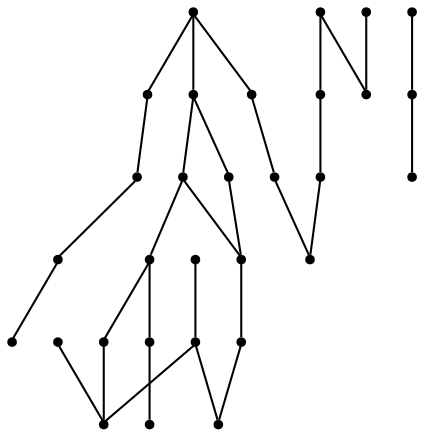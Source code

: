 graph {
  node [shape=point,comment="{\"directed\":false,\"doi\":\"10.1007/3-540-45848-4_2\",\"figure\":\"1 (4)\"}"]

  v0 [pos="1903.5833994547527,2002.3402616712792"]
  v1 [pos="1903.583399454753,2060.5904346042216"]
  v2 [pos="1901.0833740234375,2118.0901294284404"]
  v3 [pos="1900.3332773844402,2174.340256585016"]
  v4 [pos="1899.8332977294924,2284.0902413262265"]
  v5 [pos="1899.3333180745444,2225.84019554986"]
  v6 [pos="1844.0832773844404,2224.840236239964"]
  v7 [pos="1853.3332824707034,2060.5904346042216"]
  v8 [pos="1839.5791371663413,2170.4526986016176"]
  v9 [pos="1802.9582977294922,2120.090302361383"]
  v10 [pos="1802.9582977294924,2002.3402616712792"]
  v11 [pos="1798.3333587646487,2283.090282016331"]
  v12 [pos="1802.9667536417646,2060.6735950046123"]
  v13 [pos="1759.0499242146811,2238.6276965671123"]
  v14 [pos="1752.5833129882815,2176.3403023613832"]
  v15 [pos="1752.5833129882812,2060.5904346042216"]
  v16 [pos="1752.5833129882812,2120.0903023613832"]
  v17 [pos="1702.0833333333335,2285.090200636123"]
  v18 [pos="1702.3333231608074,2225.84019554986"]
  v19 [pos="1702.3333231608076,2120.0903023613832"]
  v20 [pos="1701.8333435058596,2001.3403023613832"]
  v21 [pos="1702.3333231608074,2060.5904346042216"]
  v22 [pos="1702.2958119710288,2176.3568962944887"]
  v23 [pos="1627.3625691731772,2224.8528247409404"]
  v24 [pos="1658.5833231608074,2058.7151294284404"]
  v25 [pos="1658.5833231608076,2117.090170118545"]
  v26 [pos="1658.5833231608076,2177.340261671279"]
  v27 [pos="1627.3625691731772,2057.723562452529"]
  v28 [pos="1627.3625691731772,2117.040197584365"]
  v29 [pos="1627.3625691731772,2174.3902291191957"]

  v23 -- v29 [id="-2",pos="1627.3625691731772,2224.8528247409404 1627.3625691731772,2174.3902291191957 1627.3625691731772,2174.3902291191957 1627.3625691731772,2174.3902291191957"]
  v29 -- v28 [id="-4",pos="1627.3625691731772,2174.3902291191957 1627.3625691731772,2117.040197584365 1627.3625691731772,2117.040197584365 1627.3625691731772,2117.040197584365"]
  v17 -- v23 [id="-8",pos="1702.0833333333335,2285.090200636123 1627.3625691731772,2224.8528247409404 1627.3625691731772,2224.8528247409404 1627.3625691731772,2224.8528247409404"]
  v17 -- v13 [id="-25",pos="1702.0833333333335,2285.090200636123 1759.0499242146811,2238.6276965671123 1759.0499242146811,2238.6276965671123 1759.0499242146811,2238.6276965671123"]
  v13 -- v8 [id="-32",pos="1759.0499242146811,2238.6276965671123 1839.5791371663413,2170.4526986016176 1839.5791371663413,2170.4526986016176 1839.5791371663413,2170.4526986016176"]
  v9 -- v12 [id="-46",pos="1802.9582977294922,2120.090302361383 1802.9667536417646,2060.6735950046123 1802.9667536417646,2060.6735950046123 1802.9667536417646,2060.6735950046123"]
  v28 -- v27 [id="-51",pos="1627.3625691731772,2117.040197584365 1627.3625691731772,2057.723562452529 1627.3625691731772,2057.723562452529 1627.3625691731772,2057.723562452529"]
  v18 -- v22 [id="-56",pos="1702.3333231608074,2225.84019554986 1702.2958119710288,2176.3568962944887 1702.2958119710288,2176.3568962944887 1702.2958119710288,2176.3568962944887"]
  v1 -- v0 [id="-5",pos="1903.583399454753,2060.5904346042216 1903.5833994547527,2002.3402616712792 1903.5833994547527,2002.3402616712792 1903.5833994547527,2002.3402616712792"]
  v26 -- v25 [id="-10",pos="1658.5833231608076,2177.340261671279 1658.5833231608076,2117.090170118545 1658.5833231608076,2117.090170118545 1658.5833231608076,2117.090170118545"]
  v17 -- v18 [id="-14",pos="1702.0833333333335,2285.090200636123 1702.3333231608074,2225.84019554986 1702.3333231608074,2225.84019554986 1702.3333231608074,2225.84019554986"]
  v21 -- v20 [id="-15",pos="1702.3333231608074,2060.5904346042216 1701.8333435058596,2001.3403023613832 1701.8333435058596,2001.3403023613832 1701.8333435058596,2001.3403023613832"]
  v3 -- v2 [id="-16",pos="1900.3332773844402,2174.340256585016 1901.0833740234375,2118.0901294284404 1901.0833740234375,2118.0901294284404 1901.0833740234375,2118.0901294284404"]
  v22 -- v19 [id="-18",pos="1702.2958119710288,2176.3568962944887 1702.3333231608076,2120.0903023613832 1702.3333231608076,2120.0903023613832 1702.3333231608076,2120.0903023613832"]
  v19 -- v21 [id="-20",pos="1702.3333231608076,2120.0903023613832 1702.3333231608074,2060.5904346042216 1702.3333231608074,2060.5904346042216 1702.3333231608074,2060.5904346042216"]
  v18 -- v14 [id="-21",pos="1702.3333231608074,2225.84019554986 1752.5833129882815,2176.3403023613832 1752.5833129882815,2176.3403023613832 1752.5833129882815,2176.3403023613832"]
  v14 -- v19 [id="-27",pos="1752.5833129882815,2176.3403023613832 1702.3333231608076,2120.0903023613832 1702.3333231608076,2120.0903023613832 1702.3333231608076,2120.0903023613832"]
  v15 -- v20 [id="-28",pos="1752.5833129882812,2060.5904346042216 1701.8333435058596,2001.3403023613832 1701.8333435058596,2001.3403023613832 1701.8333435058596,2001.3403023613832"]
  v16 -- v15 [id="-29",pos="1752.5833129882812,2120.0903023613832 1752.5833129882812,2060.5904346042216 1752.5833129882812,2060.5904346042216 1752.5833129882812,2060.5904346042216"]
  v15 -- v10 [id="-31",pos="1752.5833129882812,2060.5904346042216 1802.9582977294924,2002.3402616712792 1802.9582977294924,2002.3402616712792 1802.9582977294924,2002.3402616712792"]
  v14 -- v9 [id="-33",pos="1752.5833129882815,2176.3403023613832 1802.9582977294922,2120.090302361383 1802.9582977294922,2120.090302361383 1802.9582977294922,2120.090302361383"]
  v11 -- v6 [id="-37",pos="1798.3333587646487,2283.090282016331 1844.0832773844404,2224.840236239964 1844.0832773844404,2224.840236239964 1844.0832773844404,2224.840236239964"]
  v9 -- v1 [id="-38",pos="1802.9582977294922,2120.090302361383 1903.583399454753,2060.5904346042216 1903.583399454753,2060.5904346042216 1903.583399454753,2060.5904346042216"]
  v7 -- v10 [id="-42",pos="1853.3332824707034,2060.5904346042216 1802.9582977294924,2002.3402616712792 1802.9582977294924,2002.3402616712792 1802.9582977294924,2002.3402616712792"]
  v8 -- v2 [id="-44",pos="1839.5791371663413,2170.4526986016176 1901.0833740234375,2118.0901294284404 1901.0833740234375,2118.0901294284404 1901.0833740234375,2118.0901294284404"]
  v12 -- v10 [id="-45",pos="1802.9667536417646,2060.6735950046123 1802.9582977294924,2002.3402616712792 1802.9582977294924,2002.3402616712792 1802.9582977294924,2002.3402616712792"]
  v4 -- v6 [id="-47",pos="1899.8332977294924,2284.0902413262265 1844.0832773844404,2224.840236239964 1844.0832773844404,2224.840236239964 1844.0832773844404,2224.840236239964"]
  v5 -- v3 [id="-52",pos="1899.3333180745444,2225.84019554986 1900.3332773844402,2174.340256585016 1900.3332773844402,2174.340256585016 1900.3332773844402,2174.340256585016"]
  v25 -- v24 [id="-54",pos="1658.5833231608076,2117.090170118545 1658.5833231608074,2058.7151294284404 1658.5833231608074,2058.7151294284404 1658.5833231608074,2058.7151294284404"]
  v4 -- v5 [id="-55",pos="1899.8332977294924,2284.0902413262265 1899.3333180745444,2225.84019554986 1899.3333180745444,2225.84019554986 1899.3333180745444,2225.84019554986"]
}
